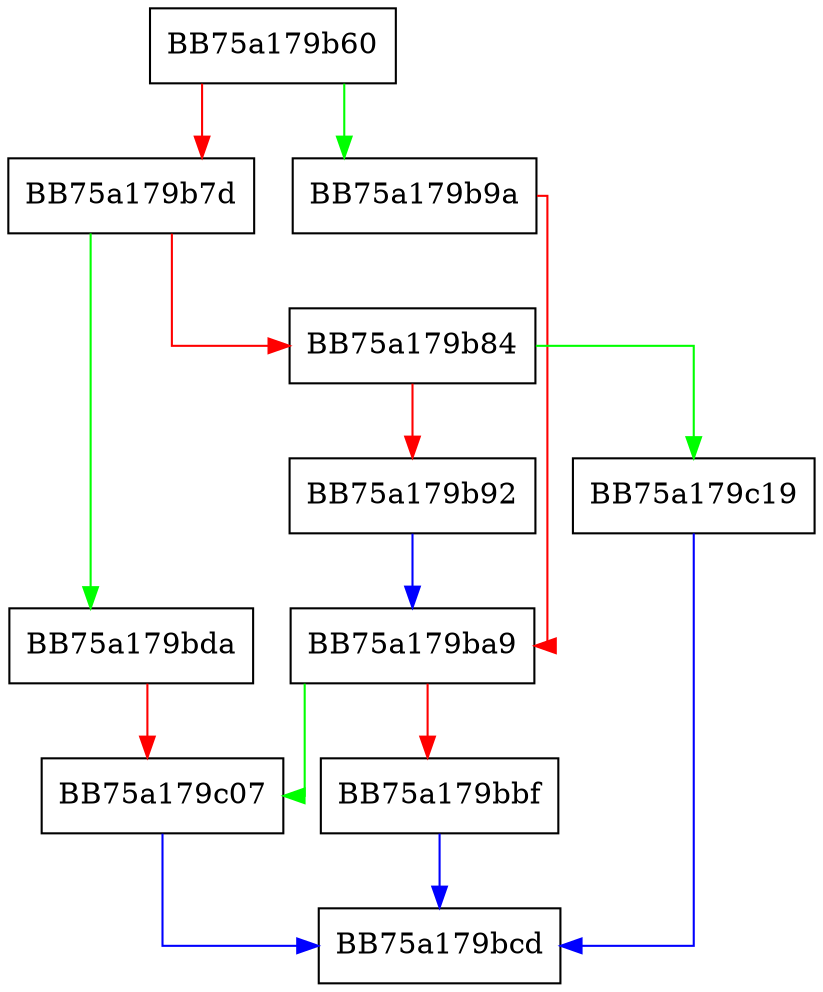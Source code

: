 digraph eval {
  node [shape="box"];
  graph [splines=ortho];
  BB75a179b60 -> BB75a179b9a [color="green"];
  BB75a179b60 -> BB75a179b7d [color="red"];
  BB75a179b7d -> BB75a179bda [color="green"];
  BB75a179b7d -> BB75a179b84 [color="red"];
  BB75a179b84 -> BB75a179c19 [color="green"];
  BB75a179b84 -> BB75a179b92 [color="red"];
  BB75a179b92 -> BB75a179ba9 [color="blue"];
  BB75a179b9a -> BB75a179ba9 [color="red"];
  BB75a179ba9 -> BB75a179c07 [color="green"];
  BB75a179ba9 -> BB75a179bbf [color="red"];
  BB75a179bbf -> BB75a179bcd [color="blue"];
  BB75a179bda -> BB75a179c07 [color="red"];
  BB75a179c07 -> BB75a179bcd [color="blue"];
  BB75a179c19 -> BB75a179bcd [color="blue"];
}